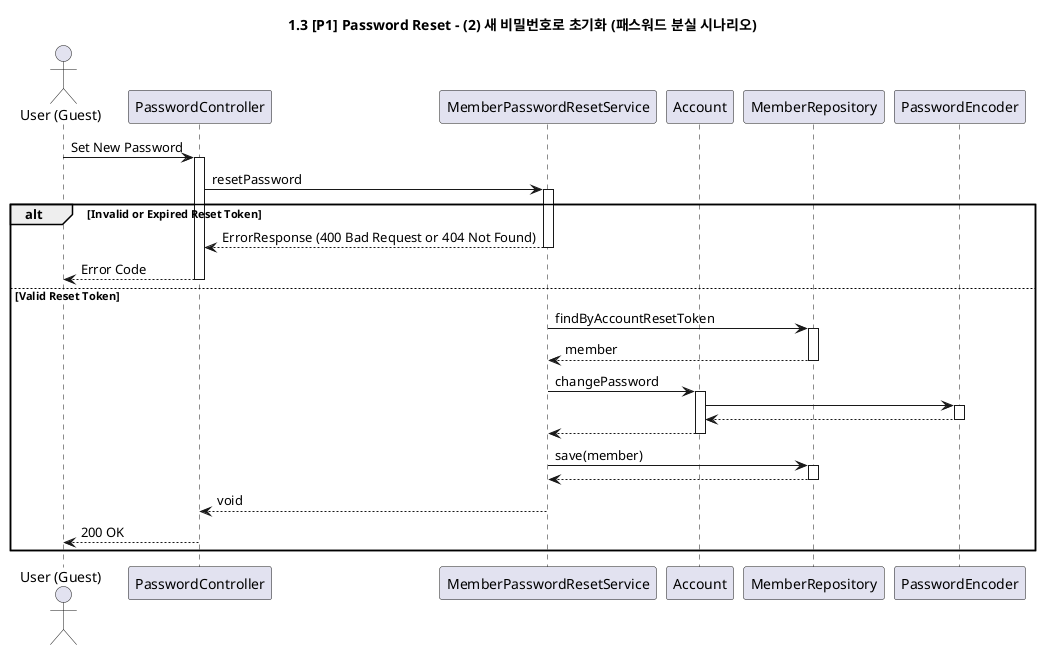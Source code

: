 @startuml

title 1.3 [P1] Password Reset - (2) 새 비밀번호로 초기화 (패스워드 분실 시나리오)

actor "User (Guest)" as User
participant "PasswordController" as Controller
participant "MemberPasswordResetService" as AppService
participant "Account" as AccountDomain
participant "MemberRepository" as Repository
participant "PasswordEncoder" as Encoder

User -> Controller: Set New Password
activate Controller

Controller -> AppService: resetPassword
activate AppService
alt Invalid or Expired Reset Token
    AppService --> Controller: ErrorResponse (400 Bad Request or 404 Not Found)
    deactivate AppService
    Controller --> User: Error Code
    deactivate Controller
else Valid Reset Token

AppService -> Repository: findByAccountResetToken
activate Repository
Repository --> AppService: member
deactivate Repository

AppService -> AccountDomain: changePassword
activate AccountDomain
AccountDomain -> Encoder
activate Encoder
Encoder --> AccountDomain
deactivate Encoder
AccountDomain --> AppService
deactivate AccountDomain

AppService -> Repository: save(member)
activate Repository

Repository --> AppService

deactivate Repository

AppService --> Controller: void
deactivate AppService

Controller --> User: 200 OK
deactivate Controller
end
@enduml